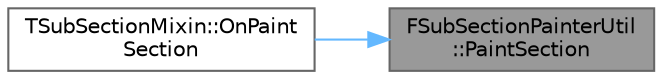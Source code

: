 digraph "FSubSectionPainterUtil::PaintSection"
{
 // INTERACTIVE_SVG=YES
 // LATEX_PDF_SIZE
  bgcolor="transparent";
  edge [fontname=Helvetica,fontsize=10,labelfontname=Helvetica,labelfontsize=10];
  node [fontname=Helvetica,fontsize=10,shape=box,height=0.2,width=0.4];
  rankdir="RL";
  Node1 [id="Node000001",label="FSubSectionPainterUtil\l::PaintSection",height=0.2,width=0.4,color="gray40", fillcolor="grey60", style="filled", fontcolor="black",tooltip="Paints the sub-section, mostly by painting loop boundaries, if appropriate."];
  Node1 -> Node2 [id="edge1_Node000001_Node000002",dir="back",color="steelblue1",style="solid",tooltip=" "];
  Node2 [id="Node000002",label="TSubSectionMixin::OnPaint\lSection",height=0.2,width=0.4,color="grey40", fillcolor="white", style="filled",URL="$db/d4f/classTSubSectionMixin.html#a94491c1b28f4c36a0d00d18767c486d0",tooltip="Called when the section should be painted."];
}

